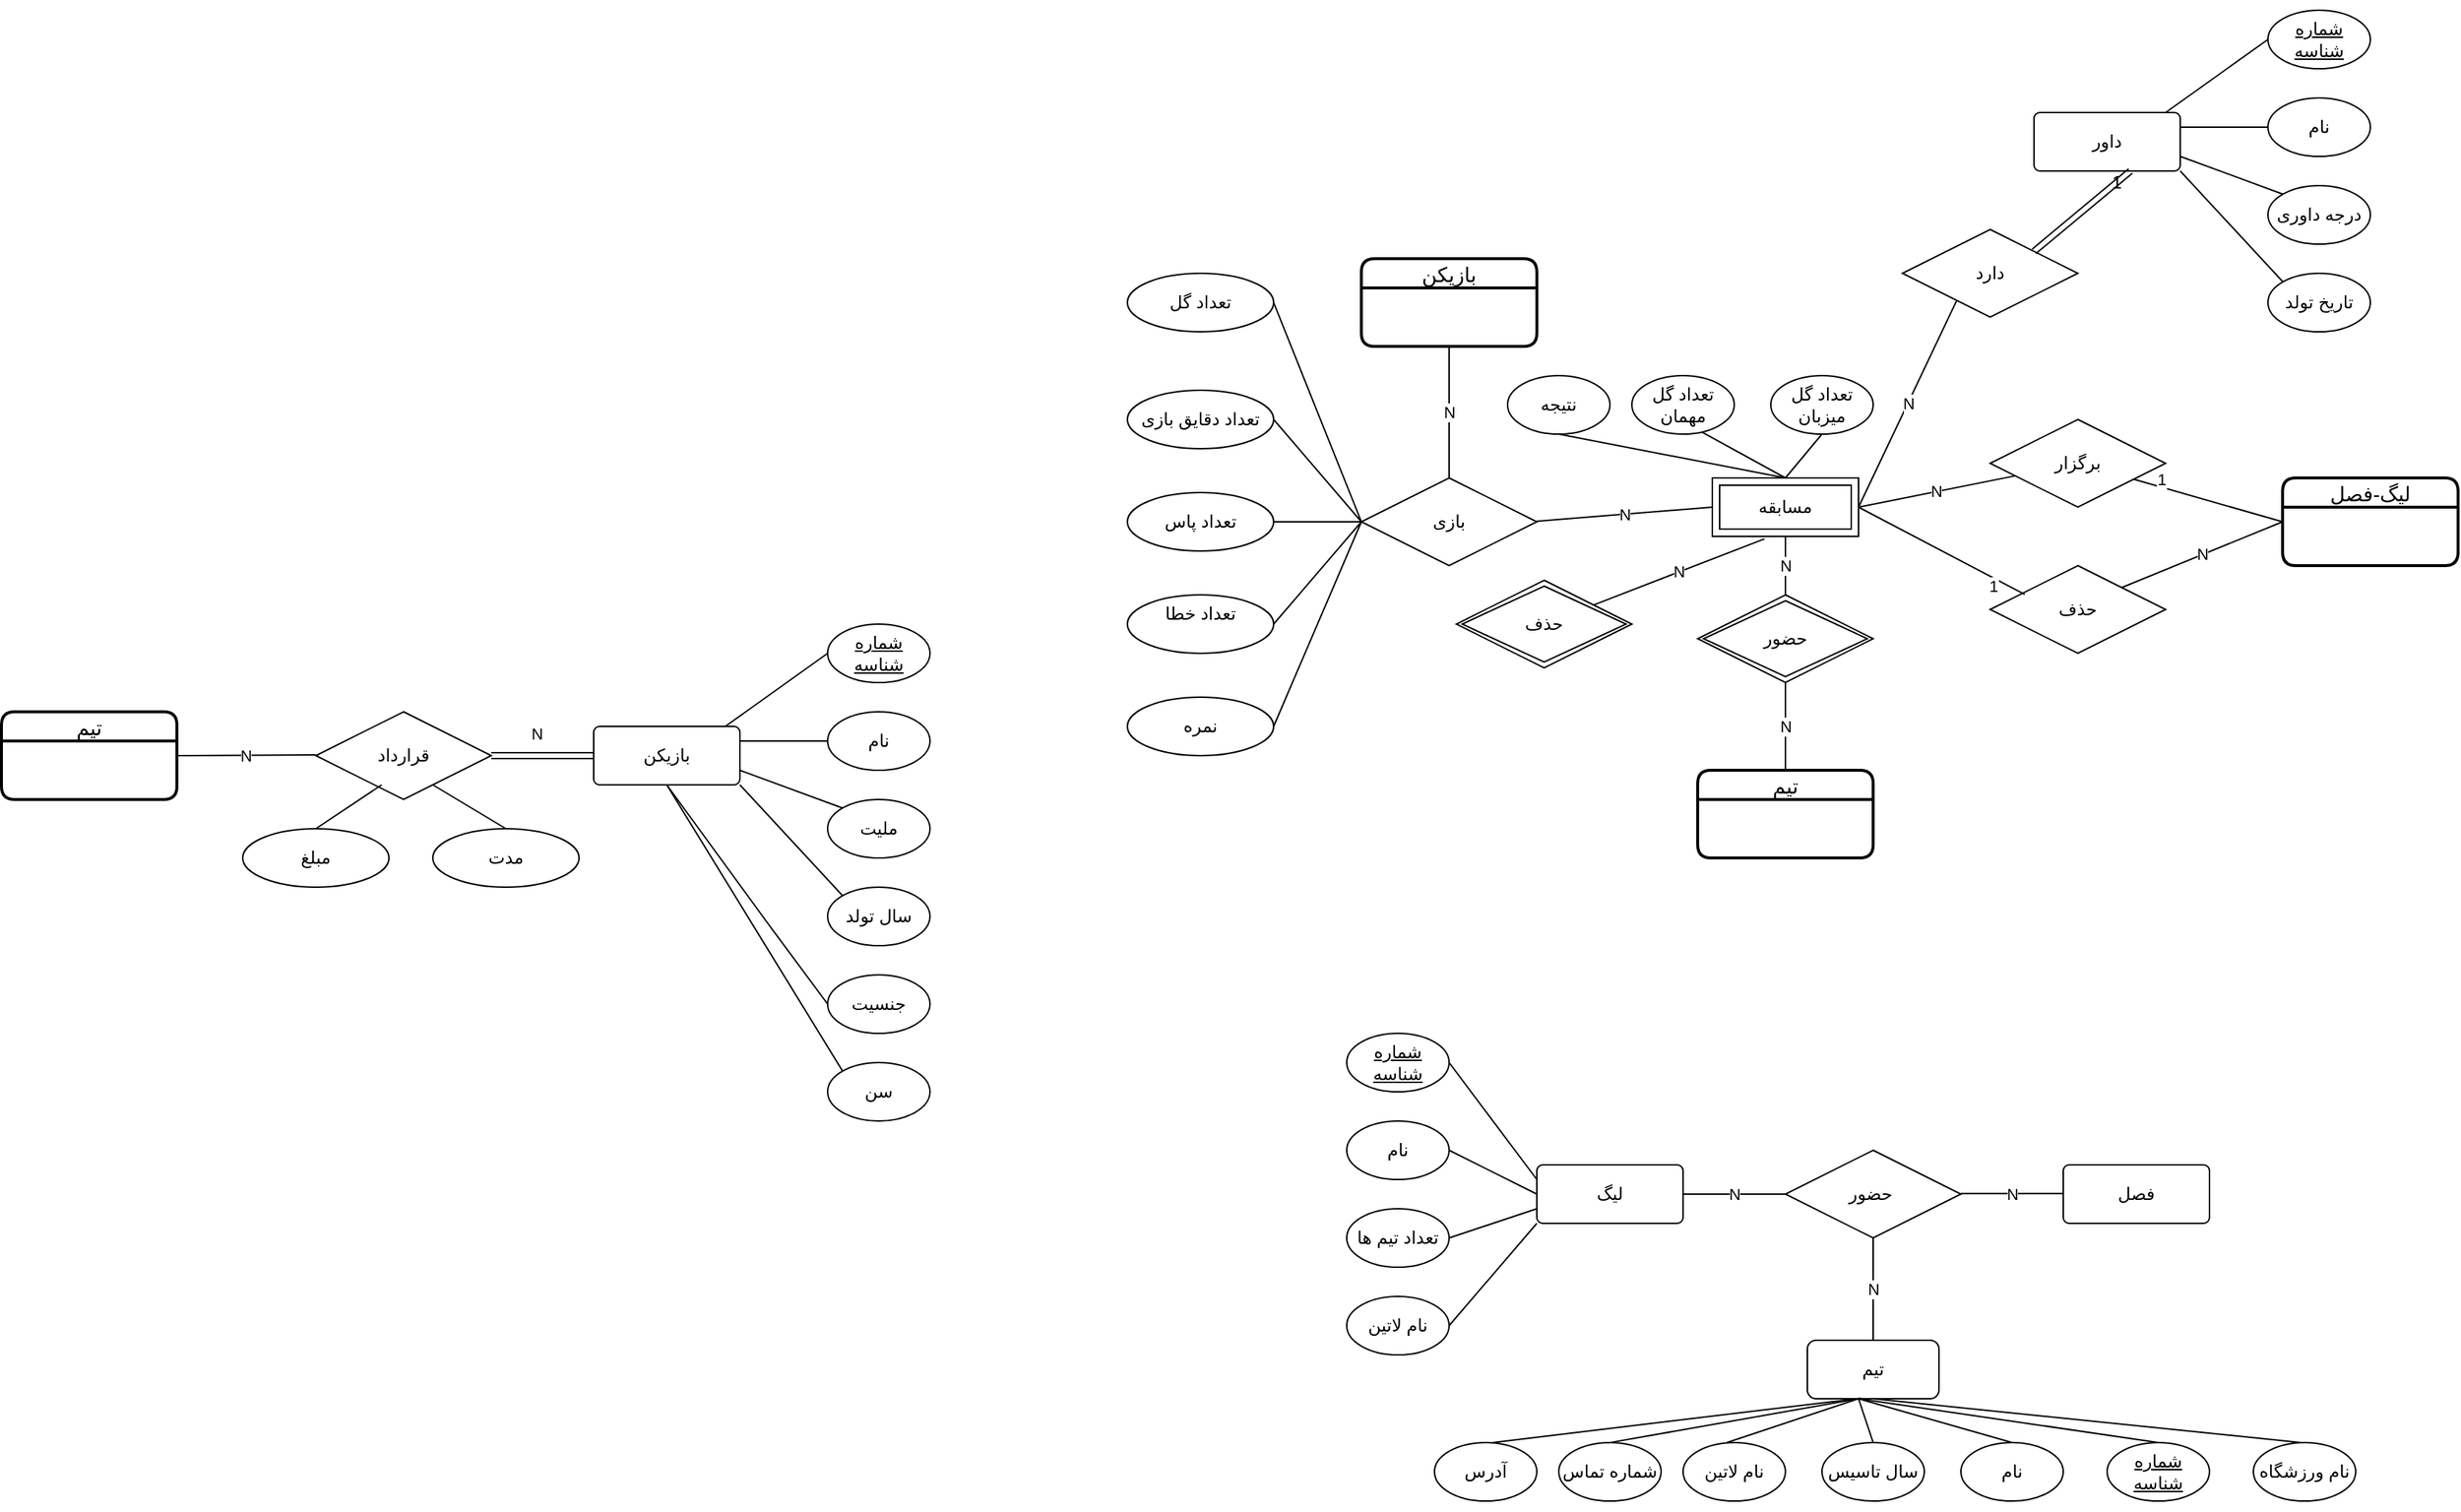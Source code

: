 <mxfile version="15.4.3" type="github">
  <diagram id="RJS55amBO1kow0bqUVGD" name="Page-1">
    <mxGraphModel dx="371" dy="1713" grid="1" gridSize="10" guides="1" tooltips="1" connect="1" arrows="1" fold="1" page="1" pageScale="1" pageWidth="850" pageHeight="1100" background="none" math="0" shadow="0">
      <root>
        <mxCell id="0" />
        <mxCell id="1" parent="0" />
        <mxCell id="0wSK-6_He_x0JgGSnuLb-1" value="&lt;p&gt;تیم&lt;/p&gt;" style="rounded=1;whiteSpace=wrap;html=1;" vertex="1" parent="1">
          <mxGeometry x="2365" y="630" width="90" height="40" as="geometry" />
        </mxCell>
        <mxCell id="0wSK-6_He_x0JgGSnuLb-3" value="&lt;p&gt;نام&lt;/p&gt;" style="ellipse;whiteSpace=wrap;html=1;" vertex="1" parent="1">
          <mxGeometry x="2470" y="700" width="70" height="40" as="geometry" />
        </mxCell>
        <mxCell id="0wSK-6_He_x0JgGSnuLb-4" value="&lt;p&gt;شماره شناسه&lt;/p&gt;" style="ellipse;whiteSpace=wrap;html=1;fontStyle=4" vertex="1" parent="1">
          <mxGeometry x="2570" y="700" width="70" height="40" as="geometry" />
        </mxCell>
        <mxCell id="0wSK-6_He_x0JgGSnuLb-5" value="&lt;p&gt;سال تاسیس&lt;/p&gt;" style="ellipse;whiteSpace=wrap;html=1;" vertex="1" parent="1">
          <mxGeometry x="2375" y="700" width="70" height="40" as="geometry" />
        </mxCell>
        <mxCell id="0wSK-6_He_x0JgGSnuLb-6" value="&lt;p&gt;نام لاتین&lt;/p&gt;" style="ellipse;whiteSpace=wrap;html=1;" vertex="1" parent="1">
          <mxGeometry x="2280" y="700" width="70" height="40" as="geometry" />
        </mxCell>
        <mxCell id="0wSK-6_He_x0JgGSnuLb-7" value="&lt;p&gt;شماره تماس&lt;/p&gt;" style="ellipse;whiteSpace=wrap;html=1;" vertex="1" parent="1">
          <mxGeometry x="2195" y="700" width="70" height="40" as="geometry" />
        </mxCell>
        <mxCell id="0wSK-6_He_x0JgGSnuLb-8" value="&lt;p&gt;آدرس&lt;/p&gt;" style="ellipse;whiteSpace=wrap;html=1;" vertex="1" parent="1">
          <mxGeometry x="2110" y="700" width="70" height="40" as="geometry" />
        </mxCell>
        <mxCell id="0wSK-6_He_x0JgGSnuLb-9" value="&lt;p&gt;نام ورزشگاه&lt;/p&gt;" style="ellipse;whiteSpace=wrap;html=1;" vertex="1" parent="1">
          <mxGeometry x="2670" y="700" width="70" height="40" as="geometry" />
        </mxCell>
        <mxCell id="0wSK-6_He_x0JgGSnuLb-25" value="&lt;p&gt;لیگ&lt;/p&gt;" style="rounded=1;arcSize=10;whiteSpace=wrap;html=1;align=center;labelBackgroundColor=none;" vertex="1" parent="1">
          <mxGeometry x="2180" y="510" width="100" height="40" as="geometry" />
        </mxCell>
        <mxCell id="0wSK-6_He_x0JgGSnuLb-44" value="&lt;p&gt;نام&lt;/p&gt;" style="ellipse;whiteSpace=wrap;html=1;" vertex="1" parent="1">
          <mxGeometry x="2050" y="480" width="70" height="40" as="geometry" />
        </mxCell>
        <mxCell id="0wSK-6_He_x0JgGSnuLb-45" value="&lt;p&gt;شماره شناسه&lt;/p&gt;" style="ellipse;whiteSpace=wrap;html=1;fontStyle=4" vertex="1" parent="1">
          <mxGeometry x="2050" y="420" width="70" height="40" as="geometry" />
        </mxCell>
        <mxCell id="0wSK-6_He_x0JgGSnuLb-47" value="&lt;p&gt;نام لاتین&lt;/p&gt;" style="ellipse;whiteSpace=wrap;html=1;" vertex="1" parent="1">
          <mxGeometry x="2050" y="600" width="70" height="40" as="geometry" />
        </mxCell>
        <mxCell id="0wSK-6_He_x0JgGSnuLb-48" value="&lt;p&gt;تعداد تیم ها&lt;/p&gt;" style="ellipse;whiteSpace=wrap;html=1;" vertex="1" parent="1">
          <mxGeometry x="2050" y="540" width="70" height="40" as="geometry" />
        </mxCell>
        <mxCell id="0wSK-6_He_x0JgGSnuLb-53" value="" style="endArrow=none;html=1;rounded=0;entryX=0;entryY=1;entryDx=0;entryDy=0;labelBackgroundColor=none;" edge="1" parent="1" target="0wSK-6_He_x0JgGSnuLb-25">
          <mxGeometry relative="1" as="geometry">
            <mxPoint x="2120" y="620" as="sourcePoint" />
            <mxPoint x="2170" y="490" as="targetPoint" />
          </mxGeometry>
        </mxCell>
        <mxCell id="0wSK-6_He_x0JgGSnuLb-54" value="" style="endArrow=none;html=1;rounded=0;entryX=0;entryY=0.75;entryDx=0;entryDy=0;labelBackgroundColor=none;" edge="1" parent="1" target="0wSK-6_He_x0JgGSnuLb-25">
          <mxGeometry relative="1" as="geometry">
            <mxPoint x="2120" y="560" as="sourcePoint" />
            <mxPoint x="2205" y="490" as="targetPoint" />
          </mxGeometry>
        </mxCell>
        <mxCell id="0wSK-6_He_x0JgGSnuLb-55" value="" style="endArrow=none;html=1;rounded=0;entryX=0;entryY=0.5;entryDx=0;entryDy=0;labelBackgroundColor=none;" edge="1" parent="1" target="0wSK-6_He_x0JgGSnuLb-25">
          <mxGeometry relative="1" as="geometry">
            <mxPoint x="2120" y="500" as="sourcePoint" />
            <mxPoint x="2180" y="480" as="targetPoint" />
          </mxGeometry>
        </mxCell>
        <mxCell id="0wSK-6_He_x0JgGSnuLb-56" value="" style="endArrow=none;html=1;rounded=0;exitX=1;exitY=0.5;exitDx=0;exitDy=0;entryX=0;entryY=0.25;entryDx=0;entryDy=0;labelBackgroundColor=none;" edge="1" parent="1" source="0wSK-6_He_x0JgGSnuLb-45" target="0wSK-6_He_x0JgGSnuLb-25">
          <mxGeometry relative="1" as="geometry">
            <mxPoint x="2140" y="580" as="sourcePoint" />
            <mxPoint x="2160" y="470" as="targetPoint" />
            <Array as="points" />
          </mxGeometry>
        </mxCell>
        <mxCell id="0wSK-6_He_x0JgGSnuLb-57" value="&lt;p&gt;فصل&lt;/p&gt;" style="rounded=1;arcSize=10;whiteSpace=wrap;html=1;align=center;labelBackgroundColor=none;" vertex="1" parent="1">
          <mxGeometry x="2540" y="510" width="100" height="40" as="geometry" />
        </mxCell>
        <mxCell id="0wSK-6_He_x0JgGSnuLb-87" value="&lt;p&gt;تعداد گل میزبان&lt;/p&gt;" style="ellipse;whiteSpace=wrap;html=1;" vertex="1" parent="1">
          <mxGeometry x="2340" y="-30" width="70" height="40" as="geometry" />
        </mxCell>
        <mxCell id="0wSK-6_He_x0JgGSnuLb-88" value="&lt;p&gt;تعداد گل مهمان&lt;/p&gt;" style="ellipse;whiteSpace=wrap;html=1;" vertex="1" parent="1">
          <mxGeometry x="2245" y="-30" width="70" height="40" as="geometry" />
        </mxCell>
        <mxCell id="0wSK-6_He_x0JgGSnuLb-89" value="&lt;p&gt;نتیجه&lt;/p&gt;" style="ellipse;whiteSpace=wrap;html=1;" vertex="1" parent="1">
          <mxGeometry x="2160" y="-30" width="70" height="40" as="geometry" />
        </mxCell>
        <mxCell id="0wSK-6_He_x0JgGSnuLb-95" value="&lt;p&gt;تعداد خطا&lt;/p&gt;&lt;div&gt;&lt;br&gt;&lt;/div&gt;" style="ellipse;whiteSpace=wrap;html=1;align=center;labelBackgroundColor=none;" vertex="1" parent="1">
          <mxGeometry x="1900" y="120" width="100" height="40" as="geometry" />
        </mxCell>
        <mxCell id="0wSK-6_He_x0JgGSnuLb-96" value="&lt;p&gt;تعداد پاس&lt;/p&gt;" style="ellipse;whiteSpace=wrap;html=1;align=center;labelBackgroundColor=none;" vertex="1" parent="1">
          <mxGeometry x="1900" y="50" width="100" height="40" as="geometry" />
        </mxCell>
        <mxCell id="0wSK-6_He_x0JgGSnuLb-97" value="&lt;p&gt;تعداد دقایق بازی&lt;/p&gt;" style="ellipse;whiteSpace=wrap;html=1;align=center;labelBackgroundColor=none;" vertex="1" parent="1">
          <mxGeometry x="1900" y="-20" width="100" height="40" as="geometry" />
        </mxCell>
        <mxCell id="0wSK-6_He_x0JgGSnuLb-98" value="&lt;p&gt;تعداد گل&lt;/p&gt;" style="ellipse;whiteSpace=wrap;html=1;align=center;labelBackgroundColor=none;" vertex="1" parent="1">
          <mxGeometry x="1900" y="-100" width="100" height="40" as="geometry" />
        </mxCell>
        <mxCell id="0wSK-6_He_x0JgGSnuLb-100" value="&lt;p&gt;نمره&lt;/p&gt;" style="ellipse;whiteSpace=wrap;html=1;align=center;labelBackgroundColor=none;" vertex="1" parent="1">
          <mxGeometry x="1900" y="190" width="100" height="40" as="geometry" />
        </mxCell>
        <mxCell id="0wSK-6_He_x0JgGSnuLb-103" value="&lt;p&gt;داور&lt;/p&gt;" style="rounded=1;arcSize=10;whiteSpace=wrap;html=1;align=center;" vertex="1" parent="1">
          <mxGeometry x="2520" y="-210" width="100" height="40" as="geometry" />
        </mxCell>
        <mxCell id="0wSK-6_He_x0JgGSnuLb-104" value="&lt;p&gt;نام&lt;/p&gt;" style="ellipse;whiteSpace=wrap;html=1;" vertex="1" parent="1">
          <mxGeometry x="2680" y="-220" width="70" height="40" as="geometry" />
        </mxCell>
        <mxCell id="0wSK-6_He_x0JgGSnuLb-105" value="&lt;p&gt;شماره شناسه&lt;/p&gt;" style="ellipse;whiteSpace=wrap;html=1;fontStyle=4" vertex="1" parent="1">
          <mxGeometry x="2680" y="-280" width="70" height="40" as="geometry" />
        </mxCell>
        <mxCell id="0wSK-6_He_x0JgGSnuLb-106" value="&lt;p&gt;تاریخ تولد&lt;/p&gt;" style="ellipse;whiteSpace=wrap;html=1;" vertex="1" parent="1">
          <mxGeometry x="2680" y="-100" width="70" height="40" as="geometry" />
        </mxCell>
        <mxCell id="0wSK-6_He_x0JgGSnuLb-107" value="&lt;p&gt;درجه داوری&lt;/p&gt;" style="ellipse;whiteSpace=wrap;html=1;" vertex="1" parent="1">
          <mxGeometry x="2680" y="-160" width="70" height="40" as="geometry" />
        </mxCell>
        <mxCell id="0wSK-6_He_x0JgGSnuLb-108" value="" style="endArrow=none;html=1;rounded=0;entryX=0;entryY=0.5;entryDx=0;entryDy=0;" edge="1" parent="1" target="0wSK-6_He_x0JgGSnuLb-105">
          <mxGeometry relative="1" as="geometry">
            <mxPoint x="2610" y="-210" as="sourcePoint" />
            <mxPoint x="2670" y="-280" as="targetPoint" />
          </mxGeometry>
        </mxCell>
        <mxCell id="0wSK-6_He_x0JgGSnuLb-109" value="" style="endArrow=none;html=1;rounded=0;entryX=0;entryY=0.5;entryDx=0;entryDy=0;" edge="1" parent="1" target="0wSK-6_He_x0JgGSnuLb-104">
          <mxGeometry relative="1" as="geometry">
            <mxPoint x="2620" y="-200" as="sourcePoint" />
            <mxPoint x="2690" y="-250" as="targetPoint" />
            <Array as="points" />
          </mxGeometry>
        </mxCell>
        <mxCell id="0wSK-6_He_x0JgGSnuLb-110" value="" style="endArrow=none;html=1;rounded=0;entryX=0;entryY=0;entryDx=0;entryDy=0;exitX=1;exitY=0.75;exitDx=0;exitDy=0;" edge="1" parent="1" source="0wSK-6_He_x0JgGSnuLb-103" target="0wSK-6_He_x0JgGSnuLb-107">
          <mxGeometry relative="1" as="geometry">
            <mxPoint x="2630" y="-190" as="sourcePoint" />
            <mxPoint x="2690" y="-190" as="targetPoint" />
            <Array as="points" />
          </mxGeometry>
        </mxCell>
        <mxCell id="0wSK-6_He_x0JgGSnuLb-111" value="" style="endArrow=none;html=1;rounded=0;entryX=0;entryY=0;entryDx=0;entryDy=0;exitX=1;exitY=1;exitDx=0;exitDy=0;" edge="1" parent="1" source="0wSK-6_He_x0JgGSnuLb-103" target="0wSK-6_He_x0JgGSnuLb-106">
          <mxGeometry relative="1" as="geometry">
            <mxPoint x="2630" y="-170" as="sourcePoint" />
            <mxPoint x="2700.508" y="-144.287" as="targetPoint" />
            <Array as="points" />
          </mxGeometry>
        </mxCell>
        <mxCell id="0wSK-6_He_x0JgGSnuLb-177" value="N" style="edgeStyle=none;orthogonalLoop=1;jettySize=auto;html=1;endArrow=none;endFill=0;entryX=0;entryY=0.5;entryDx=0;entryDy=0;exitX=1;exitY=0.5;exitDx=0;exitDy=0;" edge="1" parent="1" source="0wSK-6_He_x0JgGSnuLb-25" target="0wSK-6_He_x0JgGSnuLb-178">
          <mxGeometry relative="1" as="geometry">
            <mxPoint x="2290" y="530" as="sourcePoint" />
            <mxPoint x="2380" y="529.58" as="targetPoint" />
          </mxGeometry>
        </mxCell>
        <mxCell id="0wSK-6_He_x0JgGSnuLb-178" value="حضور&amp;nbsp;" style="shape=rhombus;perimeter=rhombusPerimeter;whiteSpace=wrap;html=1;align=center;labelBackgroundColor=none;" vertex="1" parent="1">
          <mxGeometry x="2350" y="500" width="120" height="60" as="geometry" />
        </mxCell>
        <mxCell id="0wSK-6_He_x0JgGSnuLb-179" value="N" style="edgeStyle=none;orthogonalLoop=1;jettySize=auto;html=1;endArrow=none;endFill=0;entryX=0;entryY=0.5;entryDx=0;entryDy=0;exitX=1;exitY=0.5;exitDx=0;exitDy=0;" edge="1" parent="1">
          <mxGeometry relative="1" as="geometry">
            <mxPoint x="2470" y="529.58" as="sourcePoint" />
            <mxPoint x="2540" y="529.58" as="targetPoint" />
          </mxGeometry>
        </mxCell>
        <mxCell id="0wSK-6_He_x0JgGSnuLb-181" value="N" style="edgeStyle=none;orthogonalLoop=1;jettySize=auto;html=1;endArrow=none;endFill=0;entryX=0.5;entryY=1;entryDx=0;entryDy=0;exitX=0.5;exitY=0;exitDx=0;exitDy=0;" edge="1" parent="1" source="0wSK-6_He_x0JgGSnuLb-1" target="0wSK-6_He_x0JgGSnuLb-178">
          <mxGeometry relative="1" as="geometry">
            <mxPoint x="2375" y="599.17" as="sourcePoint" />
            <mxPoint x="2445" y="599.17" as="targetPoint" />
          </mxGeometry>
        </mxCell>
        <mxCell id="0wSK-6_He_x0JgGSnuLb-183" value="&lt;p&gt;بازیکن&lt;/p&gt;" style="rounded=1;arcSize=10;whiteSpace=wrap;html=1;align=center;" vertex="1" parent="1">
          <mxGeometry x="1535" y="210" width="100" height="40" as="geometry" />
        </mxCell>
        <mxCell id="0wSK-6_He_x0JgGSnuLb-184" value="&lt;p&gt;نام&lt;/p&gt;" style="ellipse;whiteSpace=wrap;html=1;" vertex="1" parent="1">
          <mxGeometry x="1695" y="200" width="70" height="40" as="geometry" />
        </mxCell>
        <mxCell id="0wSK-6_He_x0JgGSnuLb-185" value="&lt;p&gt;شماره شناسه&lt;/p&gt;" style="ellipse;whiteSpace=wrap;html=1;fontStyle=4" vertex="1" parent="1">
          <mxGeometry x="1695" y="140" width="70" height="40" as="geometry" />
        </mxCell>
        <mxCell id="0wSK-6_He_x0JgGSnuLb-186" value="&lt;p&gt;سال تولد&lt;/p&gt;" style="ellipse;whiteSpace=wrap;html=1;" vertex="1" parent="1">
          <mxGeometry x="1695" y="320" width="70" height="40" as="geometry" />
        </mxCell>
        <mxCell id="0wSK-6_He_x0JgGSnuLb-187" value="&lt;p&gt;ملیت&lt;/p&gt;" style="ellipse;whiteSpace=wrap;html=1;" vertex="1" parent="1">
          <mxGeometry x="1695" y="260" width="70" height="40" as="geometry" />
        </mxCell>
        <mxCell id="0wSK-6_He_x0JgGSnuLb-188" value="" style="endArrow=none;html=1;rounded=0;entryX=0;entryY=0.5;entryDx=0;entryDy=0;" edge="1" parent="1" target="0wSK-6_He_x0JgGSnuLb-185">
          <mxGeometry relative="1" as="geometry">
            <mxPoint x="1625" y="210" as="sourcePoint" />
            <mxPoint x="1685" y="140" as="targetPoint" />
          </mxGeometry>
        </mxCell>
        <mxCell id="0wSK-6_He_x0JgGSnuLb-189" value="" style="endArrow=none;html=1;rounded=0;entryX=0;entryY=0.5;entryDx=0;entryDy=0;" edge="1" parent="1" target="0wSK-6_He_x0JgGSnuLb-184">
          <mxGeometry relative="1" as="geometry">
            <mxPoint x="1635" y="220" as="sourcePoint" />
            <mxPoint x="1705" y="170" as="targetPoint" />
            <Array as="points" />
          </mxGeometry>
        </mxCell>
        <mxCell id="0wSK-6_He_x0JgGSnuLb-190" value="" style="endArrow=none;html=1;rounded=0;entryX=0;entryY=0;entryDx=0;entryDy=0;exitX=1;exitY=0.75;exitDx=0;exitDy=0;" edge="1" parent="1" source="0wSK-6_He_x0JgGSnuLb-183" target="0wSK-6_He_x0JgGSnuLb-187">
          <mxGeometry relative="1" as="geometry">
            <mxPoint x="1645" y="230" as="sourcePoint" />
            <mxPoint x="1705" y="230" as="targetPoint" />
            <Array as="points" />
          </mxGeometry>
        </mxCell>
        <mxCell id="0wSK-6_He_x0JgGSnuLb-191" value="" style="endArrow=none;html=1;rounded=0;entryX=0;entryY=0;entryDx=0;entryDy=0;exitX=1;exitY=1;exitDx=0;exitDy=0;" edge="1" parent="1" source="0wSK-6_He_x0JgGSnuLb-183" target="0wSK-6_He_x0JgGSnuLb-186">
          <mxGeometry relative="1" as="geometry">
            <mxPoint x="1645" y="250" as="sourcePoint" />
            <mxPoint x="1715.508" y="275.713" as="targetPoint" />
            <Array as="points" />
          </mxGeometry>
        </mxCell>
        <mxCell id="0wSK-6_He_x0JgGSnuLb-192" value="&lt;p&gt;سن&lt;/p&gt;" style="ellipse;whiteSpace=wrap;html=1;" vertex="1" parent="1">
          <mxGeometry x="1695" y="440" width="70" height="40" as="geometry" />
        </mxCell>
        <mxCell id="0wSK-6_He_x0JgGSnuLb-193" value="&lt;p&gt;جنسیت&lt;/p&gt;" style="ellipse;whiteSpace=wrap;html=1;" vertex="1" parent="1">
          <mxGeometry x="1695" y="380" width="70" height="40" as="geometry" />
        </mxCell>
        <mxCell id="0wSK-6_He_x0JgGSnuLb-194" value="" style="endArrow=none;html=1;rounded=0;entryX=0;entryY=0;entryDx=0;entryDy=0;exitX=0.5;exitY=1;exitDx=0;exitDy=0;" edge="1" parent="1" source="0wSK-6_He_x0JgGSnuLb-183" target="0wSK-6_He_x0JgGSnuLb-192">
          <mxGeometry relative="1" as="geometry">
            <mxPoint x="1635" y="380" as="sourcePoint" />
            <mxPoint x="1705.508" y="455.713" as="targetPoint" />
            <Array as="points" />
          </mxGeometry>
        </mxCell>
        <mxCell id="0wSK-6_He_x0JgGSnuLb-195" value="" style="endArrow=none;html=1;rounded=0;entryX=0;entryY=0.5;entryDx=0;entryDy=0;exitX=0.5;exitY=1;exitDx=0;exitDy=0;" edge="1" parent="1" source="0wSK-6_He_x0JgGSnuLb-183" target="0wSK-6_He_x0JgGSnuLb-193">
          <mxGeometry relative="1" as="geometry">
            <mxPoint x="1655" y="270" as="sourcePoint" />
            <mxPoint x="1725.508" y="345.713" as="targetPoint" />
            <Array as="points">
              <mxPoint x="1655" y="346" />
            </Array>
          </mxGeometry>
        </mxCell>
        <mxCell id="0wSK-6_He_x0JgGSnuLb-196" value="قرارداد" style="shape=rhombus;perimeter=rhombusPerimeter;whiteSpace=wrap;html=1;align=center;labelBackgroundColor=none;" vertex="1" parent="1">
          <mxGeometry x="1345" y="200" width="120" height="60" as="geometry" />
        </mxCell>
        <mxCell id="0wSK-6_He_x0JgGSnuLb-198" value="مدت" style="ellipse;whiteSpace=wrap;html=1;align=center;labelBackgroundColor=none;" vertex="1" parent="1">
          <mxGeometry x="1425" y="280" width="100" height="40" as="geometry" />
        </mxCell>
        <mxCell id="0wSK-6_He_x0JgGSnuLb-199" value="مبلغ" style="ellipse;whiteSpace=wrap;html=1;align=center;labelBackgroundColor=none;" vertex="1" parent="1">
          <mxGeometry x="1295" y="280" width="100" height="40" as="geometry" />
        </mxCell>
        <mxCell id="0wSK-6_He_x0JgGSnuLb-200" value="تیم" style="swimlane;childLayout=stackLayout;horizontal=1;startSize=20;horizontalStack=0;rounded=1;fontSize=14;fontStyle=0;strokeWidth=2;resizeParent=0;resizeLast=1;shadow=0;dashed=0;align=center;labelBackgroundColor=none;" vertex="1" parent="1">
          <mxGeometry x="1130" y="200" width="120" height="60" as="geometry" />
        </mxCell>
        <mxCell id="0wSK-6_He_x0JgGSnuLb-203" value="N" style="edgeStyle=none;orthogonalLoop=1;jettySize=auto;html=1;endArrow=none;endFill=0;entryX=0;entryY=0.5;entryDx=0;entryDy=0;exitX=1;exitY=0.5;exitDx=0;exitDy=0;" edge="1" parent="1" source="0wSK-6_He_x0JgGSnuLb-200">
          <mxGeometry relative="1" as="geometry">
            <mxPoint x="1275" y="229.5" as="sourcePoint" />
            <mxPoint x="1345" y="229.5" as="targetPoint" />
            <Array as="points" />
          </mxGeometry>
        </mxCell>
        <mxCell id="0wSK-6_He_x0JgGSnuLb-205" value="N" style="shape=link;html=1;rounded=0;endArrow=none;endFill=0;entryX=1;entryY=0.5;entryDx=0;entryDy=0;exitX=0;exitY=0.5;exitDx=0;exitDy=0;" edge="1" parent="1" source="0wSK-6_He_x0JgGSnuLb-183" target="0wSK-6_He_x0JgGSnuLb-196">
          <mxGeometry x="0.132" y="-15" relative="1" as="geometry">
            <mxPoint x="1505" y="250" as="sourcePoint" />
            <mxPoint x="1505" y="197" as="targetPoint" />
            <mxPoint as="offset" />
          </mxGeometry>
        </mxCell>
        <mxCell id="0wSK-6_He_x0JgGSnuLb-206" value="مسابقه" style="shape=ext;margin=3;double=1;whiteSpace=wrap;html=1;align=center;labelBackgroundColor=none;" vertex="1" parent="1">
          <mxGeometry x="2300" y="40" width="100" height="40" as="geometry" />
        </mxCell>
        <mxCell id="0wSK-6_He_x0JgGSnuLb-207" value="حضور" style="shape=rhombus;double=1;perimeter=rhombusPerimeter;whiteSpace=wrap;html=1;align=center;labelBackgroundColor=none;" vertex="1" parent="1">
          <mxGeometry x="2290" y="120" width="120" height="60" as="geometry" />
        </mxCell>
        <mxCell id="0wSK-6_He_x0JgGSnuLb-208" value="تیم" style="swimlane;childLayout=stackLayout;horizontal=1;startSize=20;horizontalStack=0;rounded=1;fontSize=14;fontStyle=0;strokeWidth=2;resizeParent=0;resizeLast=1;shadow=0;dashed=0;align=center;labelBackgroundColor=none;" vertex="1" parent="1">
          <mxGeometry x="2290" y="240" width="120" height="60" as="geometry" />
        </mxCell>
        <mxCell id="0wSK-6_He_x0JgGSnuLb-209" value="حذف" style="shape=rhombus;double=1;perimeter=rhombusPerimeter;whiteSpace=wrap;html=1;align=center;labelBackgroundColor=none;" vertex="1" parent="1">
          <mxGeometry x="2125" y="110" width="120" height="60" as="geometry" />
        </mxCell>
        <mxCell id="0wSK-6_He_x0JgGSnuLb-210" value="برگزار" style="shape=rhombus;perimeter=rhombusPerimeter;whiteSpace=wrap;html=1;align=center;labelBackgroundColor=none;" vertex="1" parent="1">
          <mxGeometry x="2490" width="120" height="60" as="geometry" />
        </mxCell>
        <mxCell id="0wSK-6_He_x0JgGSnuLb-212" value="لیگ-فصل" style="swimlane;childLayout=stackLayout;horizontal=1;startSize=20;horizontalStack=0;rounded=1;fontSize=14;fontStyle=0;strokeWidth=2;resizeParent=0;resizeLast=1;shadow=0;dashed=0;align=center;labelBackgroundColor=none;" vertex="1" parent="1">
          <mxGeometry x="2690" y="40" width="120" height="60" as="geometry" />
        </mxCell>
        <mxCell id="0wSK-6_He_x0JgGSnuLb-214" value="بازی" style="shape=rhombus;perimeter=rhombusPerimeter;whiteSpace=wrap;html=1;align=center;labelBackgroundColor=none;" vertex="1" parent="1">
          <mxGeometry x="2060" y="40" width="120" height="60" as="geometry" />
        </mxCell>
        <mxCell id="0wSK-6_He_x0JgGSnuLb-215" value="بازیکن" style="swimlane;childLayout=stackLayout;horizontal=1;startSize=20;horizontalStack=0;rounded=1;fontSize=14;fontStyle=0;strokeWidth=2;resizeParent=0;resizeLast=1;shadow=0;dashed=0;align=center;labelBackgroundColor=none;" vertex="1" parent="1">
          <mxGeometry x="2060" y="-110" width="120" height="60" as="geometry" />
        </mxCell>
        <mxCell id="0wSK-6_He_x0JgGSnuLb-217" value="N" style="edgeStyle=none;orthogonalLoop=1;jettySize=auto;html=1;endArrow=none;endFill=0;exitX=0.5;exitY=1;exitDx=0;exitDy=0;" edge="1" parent="1" source="0wSK-6_He_x0JgGSnuLb-206" target="0wSK-6_He_x0JgGSnuLb-207">
          <mxGeometry relative="1" as="geometry">
            <mxPoint x="2370" y="100.0" as="sourcePoint" />
            <mxPoint x="2440" y="100.0" as="targetPoint" />
          </mxGeometry>
        </mxCell>
        <mxCell id="0wSK-6_He_x0JgGSnuLb-218" value="N" style="edgeStyle=none;orthogonalLoop=1;jettySize=auto;html=1;endArrow=none;endFill=0;" edge="1" parent="1" source="0wSK-6_He_x0JgGSnuLb-207" target="0wSK-6_He_x0JgGSnuLb-208">
          <mxGeometry relative="1" as="geometry">
            <mxPoint x="2365.0" y="170.0" as="sourcePoint" />
            <mxPoint x="2431.445" y="217.957" as="targetPoint" />
          </mxGeometry>
        </mxCell>
        <mxCell id="0wSK-6_He_x0JgGSnuLb-220" value="N" style="edgeStyle=none;orthogonalLoop=1;jettySize=auto;html=1;endArrow=none;endFill=0;entryX=0.357;entryY=1.042;entryDx=0;entryDy=0;entryPerimeter=0;" edge="1" parent="1" source="0wSK-6_He_x0JgGSnuLb-209" target="0wSK-6_He_x0JgGSnuLb-206">
          <mxGeometry relative="1" as="geometry">
            <mxPoint x="2253.55" y="100.0" as="sourcePoint" />
            <mxPoint x="2319.995" y="147.957" as="targetPoint" />
          </mxGeometry>
        </mxCell>
        <mxCell id="0wSK-6_He_x0JgGSnuLb-222" style="edgeStyle=none;orthogonalLoop=1;jettySize=auto;html=1;exitX=0;exitY=0.5;exitDx=0;exitDy=0;endArrow=none;endFill=0;" edge="1" parent="1" source="0wSK-6_He_x0JgGSnuLb-212" target="0wSK-6_He_x0JgGSnuLb-210">
          <mxGeometry relative="1" as="geometry">
            <mxPoint x="2620" y="-10" as="sourcePoint" />
            <mxPoint x="2620" y="89" as="targetPoint" />
          </mxGeometry>
        </mxCell>
        <mxCell id="0wSK-6_He_x0JgGSnuLb-223" value="1" style="edgeLabel;html=1;align=center;verticalAlign=middle;resizable=0;points=[];" vertex="1" connectable="0" parent="0wSK-6_He_x0JgGSnuLb-222">
          <mxGeometry x="0.652" y="-5" relative="1" as="geometry">
            <mxPoint as="offset" />
          </mxGeometry>
        </mxCell>
        <mxCell id="0wSK-6_He_x0JgGSnuLb-226" value="N" style="edgeStyle=none;orthogonalLoop=1;jettySize=auto;html=1;endArrow=none;endFill=0;exitX=1;exitY=0.5;exitDx=0;exitDy=0;" edge="1" parent="1" source="0wSK-6_He_x0JgGSnuLb-206" target="0wSK-6_He_x0JgGSnuLb-210">
          <mxGeometry relative="1" as="geometry">
            <mxPoint x="2400" y="52.04" as="sourcePoint" />
            <mxPoint x="2466" y="60" as="targetPoint" />
          </mxGeometry>
        </mxCell>
        <mxCell id="0wSK-6_He_x0JgGSnuLb-227" value="N" style="edgeStyle=none;orthogonalLoop=1;jettySize=auto;html=1;endArrow=none;endFill=0;exitX=0.5;exitY=1;exitDx=0;exitDy=0;entryX=0.5;entryY=0;entryDx=0;entryDy=0;" edge="1" parent="1" source="0wSK-6_He_x0JgGSnuLb-215" target="0wSK-6_He_x0JgGSnuLb-214">
          <mxGeometry relative="1" as="geometry">
            <mxPoint x="2070" y="20.0" as="sourcePoint" />
            <mxPoint x="2136" y="20.0" as="targetPoint" />
          </mxGeometry>
        </mxCell>
        <mxCell id="0wSK-6_He_x0JgGSnuLb-228" value="N" style="edgeStyle=none;orthogonalLoop=1;jettySize=auto;html=1;endArrow=none;endFill=0;exitX=1;exitY=0.5;exitDx=0;exitDy=0;entryX=0;entryY=0.5;entryDx=0;entryDy=0;" edge="1" parent="1" target="0wSK-6_He_x0JgGSnuLb-206">
          <mxGeometry relative="1" as="geometry">
            <mxPoint x="2180" y="69.66" as="sourcePoint" />
            <mxPoint x="2290" y="60" as="targetPoint" />
          </mxGeometry>
        </mxCell>
        <mxCell id="0wSK-6_He_x0JgGSnuLb-230" value="حذف" style="shape=rhombus;perimeter=rhombusPerimeter;whiteSpace=wrap;html=1;align=center;labelBackgroundColor=none;" vertex="1" parent="1">
          <mxGeometry x="2490" y="100" width="120" height="60" as="geometry" />
        </mxCell>
        <mxCell id="0wSK-6_He_x0JgGSnuLb-233" style="edgeStyle=none;orthogonalLoop=1;jettySize=auto;html=1;exitX=0;exitY=0.75;exitDx=0;exitDy=0;endArrow=none;endFill=0;entryX=0.197;entryY=0.328;entryDx=0;entryDy=0;entryPerimeter=0;" edge="1" parent="1" target="0wSK-6_He_x0JgGSnuLb-230">
          <mxGeometry relative="1" as="geometry">
            <mxPoint x="2400" y="60" as="sourcePoint" />
            <mxPoint x="2322.222" y="126.111" as="targetPoint" />
            <Array as="points" />
          </mxGeometry>
        </mxCell>
        <mxCell id="0wSK-6_He_x0JgGSnuLb-234" value="1" style="edgeLabel;html=1;align=center;verticalAlign=middle;resizable=0;points=[];" vertex="1" connectable="0" parent="0wSK-6_He_x0JgGSnuLb-233">
          <mxGeometry x="0.652" y="-5" relative="1" as="geometry">
            <mxPoint as="offset" />
          </mxGeometry>
        </mxCell>
        <mxCell id="0wSK-6_He_x0JgGSnuLb-235" value="N" style="edgeStyle=none;orthogonalLoop=1;jettySize=auto;html=1;endArrow=none;endFill=0;exitX=1;exitY=0;exitDx=0;exitDy=0;entryX=0;entryY=0.5;entryDx=0;entryDy=0;" edge="1" parent="1" source="0wSK-6_He_x0JgGSnuLb-230" target="0wSK-6_He_x0JgGSnuLb-212">
          <mxGeometry relative="1" as="geometry">
            <mxPoint x="2560" y="137.14" as="sourcePoint" />
            <mxPoint x="2685.714" y="89.997" as="targetPoint" />
          </mxGeometry>
        </mxCell>
        <mxCell id="0wSK-6_He_x0JgGSnuLb-236" style="edgeStyle=none;orthogonalLoop=1;jettySize=auto;html=1;exitX=1;exitY=0.5;exitDx=0;exitDy=0;entryX=0.407;entryY=0.992;entryDx=0;entryDy=0;endArrow=none;endFill=0;rounded=0;entryPerimeter=0;" edge="1" parent="1" target="0wSK-6_He_x0JgGSnuLb-1">
          <mxGeometry relative="1" as="geometry">
            <mxPoint x="2150" y="700" as="sourcePoint" />
            <mxPoint x="2286" y="734" as="targetPoint" />
          </mxGeometry>
        </mxCell>
        <mxCell id="0wSK-6_He_x0JgGSnuLb-237" style="edgeStyle=none;orthogonalLoop=1;jettySize=auto;html=1;exitX=1;exitY=0.5;exitDx=0;exitDy=0;endArrow=none;endFill=0;rounded=0;" edge="1" parent="1">
          <mxGeometry relative="1" as="geometry">
            <mxPoint x="2228.37" y="700.32" as="sourcePoint" />
            <mxPoint x="2400" y="670" as="targetPoint" />
          </mxGeometry>
        </mxCell>
        <mxCell id="0wSK-6_He_x0JgGSnuLb-238" style="edgeStyle=none;orthogonalLoop=1;jettySize=auto;html=1;exitX=1;exitY=0.5;exitDx=0;exitDy=0;endArrow=none;endFill=0;rounded=0;" edge="1" parent="1">
          <mxGeometry relative="1" as="geometry">
            <mxPoint x="2410" y="700" as="sourcePoint" />
            <mxPoint x="2400" y="670" as="targetPoint" />
          </mxGeometry>
        </mxCell>
        <mxCell id="0wSK-6_He_x0JgGSnuLb-239" style="edgeStyle=none;orthogonalLoop=1;jettySize=auto;html=1;exitX=0.5;exitY=0;exitDx=0;exitDy=0;endArrow=none;endFill=0;rounded=0;" edge="1" parent="1" source="0wSK-6_He_x0JgGSnuLb-3">
          <mxGeometry relative="1" as="geometry">
            <mxPoint x="2420" y="710" as="sourcePoint" />
            <mxPoint x="2400" y="670" as="targetPoint" />
          </mxGeometry>
        </mxCell>
        <mxCell id="0wSK-6_He_x0JgGSnuLb-241" style="edgeStyle=none;orthogonalLoop=1;jettySize=auto;html=1;exitX=0.5;exitY=0;exitDx=0;exitDy=0;endArrow=none;endFill=0;rounded=0;" edge="1" parent="1" source="0wSK-6_He_x0JgGSnuLb-4">
          <mxGeometry relative="1" as="geometry">
            <mxPoint x="2515" y="710" as="sourcePoint" />
            <mxPoint x="2400" y="670" as="targetPoint" />
          </mxGeometry>
        </mxCell>
        <mxCell id="0wSK-6_He_x0JgGSnuLb-242" style="edgeStyle=none;orthogonalLoop=1;jettySize=auto;html=1;exitX=0.5;exitY=0;exitDx=0;exitDy=0;endArrow=none;endFill=0;rounded=0;entryX=0.5;entryY=1;entryDx=0;entryDy=0;" edge="1" parent="1" target="0wSK-6_He_x0JgGSnuLb-1">
          <mxGeometry relative="1" as="geometry">
            <mxPoint x="2702.5" y="700" as="sourcePoint" />
            <mxPoint x="2497.5" y="670" as="targetPoint" />
          </mxGeometry>
        </mxCell>
        <mxCell id="0wSK-6_He_x0JgGSnuLb-243" style="edgeStyle=none;orthogonalLoop=1;jettySize=auto;html=1;exitX=1;exitY=0.5;exitDx=0;exitDy=0;endArrow=none;endFill=0;rounded=0;" edge="1" parent="1">
          <mxGeometry relative="1" as="geometry">
            <mxPoint x="2310" y="700" as="sourcePoint" />
            <mxPoint x="2400" y="670" as="targetPoint" />
          </mxGeometry>
        </mxCell>
        <mxCell id="0wSK-6_He_x0JgGSnuLb-244" style="edgeStyle=none;orthogonalLoop=1;jettySize=auto;html=1;exitX=1;exitY=0.5;exitDx=0;exitDy=0;endArrow=none;endFill=0;rounded=0;entryX=0;entryY=0.5;entryDx=0;entryDy=0;" edge="1" parent="1" target="0wSK-6_He_x0JgGSnuLb-214">
          <mxGeometry relative="1" as="geometry">
            <mxPoint x="2000" y="210" as="sourcePoint" />
            <mxPoint x="2090" y="180" as="targetPoint" />
          </mxGeometry>
        </mxCell>
        <mxCell id="0wSK-6_He_x0JgGSnuLb-245" style="edgeStyle=none;orthogonalLoop=1;jettySize=auto;html=1;exitX=1;exitY=0.5;exitDx=0;exitDy=0;endArrow=none;endFill=0;rounded=0;" edge="1" parent="1">
          <mxGeometry relative="1" as="geometry">
            <mxPoint x="2000" y="140.0" as="sourcePoint" />
            <mxPoint x="2060" y="70" as="targetPoint" />
          </mxGeometry>
        </mxCell>
        <mxCell id="0wSK-6_He_x0JgGSnuLb-246" style="edgeStyle=none;orthogonalLoop=1;jettySize=auto;html=1;exitX=1;exitY=0.5;exitDx=0;exitDy=0;endArrow=none;endFill=0;rounded=0;" edge="1" parent="1">
          <mxGeometry relative="1" as="geometry">
            <mxPoint x="2000" y="70.0" as="sourcePoint" />
            <mxPoint x="2060" y="70" as="targetPoint" />
          </mxGeometry>
        </mxCell>
        <mxCell id="0wSK-6_He_x0JgGSnuLb-247" style="edgeStyle=none;orthogonalLoop=1;jettySize=auto;html=1;exitX=1;exitY=0.5;exitDx=0;exitDy=0;endArrow=none;endFill=0;rounded=0;" edge="1" parent="1" source="0wSK-6_He_x0JgGSnuLb-97">
          <mxGeometry relative="1" as="geometry">
            <mxPoint x="2010" y="80.0" as="sourcePoint" />
            <mxPoint x="2060" y="70" as="targetPoint" />
          </mxGeometry>
        </mxCell>
        <mxCell id="0wSK-6_He_x0JgGSnuLb-248" style="edgeStyle=none;orthogonalLoop=1;jettySize=auto;html=1;exitX=1;exitY=0.5;exitDx=0;exitDy=0;endArrow=none;endFill=0;rounded=0;" edge="1" parent="1">
          <mxGeometry relative="1" as="geometry">
            <mxPoint x="2000" y="-80" as="sourcePoint" />
            <mxPoint x="2060" y="70" as="targetPoint" />
          </mxGeometry>
        </mxCell>
        <mxCell id="0wSK-6_He_x0JgGSnuLb-249" style="edgeStyle=none;orthogonalLoop=1;jettySize=auto;html=1;exitX=0.5;exitY=1;exitDx=0;exitDy=0;endArrow=none;endFill=0;rounded=0;entryX=0.5;entryY=0;entryDx=0;entryDy=0;" edge="1" parent="1" source="0wSK-6_He_x0JgGSnuLb-89" target="0wSK-6_He_x0JgGSnuLb-206">
          <mxGeometry relative="1" as="geometry">
            <mxPoint x="2270" y="20" as="sourcePoint" />
            <mxPoint x="2330" y="170" as="targetPoint" />
          </mxGeometry>
        </mxCell>
        <mxCell id="0wSK-6_He_x0JgGSnuLb-250" style="edgeStyle=none;orthogonalLoop=1;jettySize=auto;html=1;exitX=0.692;exitY=0.972;exitDx=0;exitDy=0;endArrow=none;endFill=0;rounded=0;exitPerimeter=0;" edge="1" parent="1" source="0wSK-6_He_x0JgGSnuLb-88">
          <mxGeometry relative="1" as="geometry">
            <mxPoint x="2340" y="20" as="sourcePoint" />
            <mxPoint x="2350" y="40" as="targetPoint" />
          </mxGeometry>
        </mxCell>
        <mxCell id="0wSK-6_He_x0JgGSnuLb-251" style="edgeStyle=none;orthogonalLoop=1;jettySize=auto;html=1;exitX=0.5;exitY=1;exitDx=0;exitDy=0;endArrow=none;endFill=0;rounded=0;entryX=0.5;entryY=0;entryDx=0;entryDy=0;" edge="1" parent="1" source="0wSK-6_He_x0JgGSnuLb-87" target="0wSK-6_He_x0JgGSnuLb-206">
          <mxGeometry relative="1" as="geometry">
            <mxPoint x="2350" y="30" as="sourcePoint" />
            <mxPoint x="2360" y="50" as="targetPoint" />
          </mxGeometry>
        </mxCell>
        <mxCell id="0wSK-6_He_x0JgGSnuLb-252" value="دارد" style="shape=rhombus;perimeter=rhombusPerimeter;whiteSpace=wrap;html=1;align=center;labelBackgroundColor=none;" vertex="1" parent="1">
          <mxGeometry x="2430" y="-130" width="120" height="60" as="geometry" />
        </mxCell>
        <mxCell id="0wSK-6_He_x0JgGSnuLb-255" value="" style="shape=link;html=1;rounded=0;endArrow=none;endFill=0;exitX=1;exitY=0;exitDx=0;exitDy=0;" edge="1" parent="1" source="0wSK-6_He_x0JgGSnuLb-252">
          <mxGeometry relative="1" as="geometry">
            <mxPoint x="2586" y="-30" as="sourcePoint" />
            <mxPoint x="2586" y="-170" as="targetPoint" />
          </mxGeometry>
        </mxCell>
        <mxCell id="0wSK-6_He_x0JgGSnuLb-256" value="1" style="resizable=0;html=1;align=right;verticalAlign=bottom;gradientColor=#ffffff;" connectable="0" vertex="1" parent="0wSK-6_He_x0JgGSnuLb-255">
          <mxGeometry x="1" relative="1" as="geometry">
            <mxPoint x="-6" y="17" as="offset" />
          </mxGeometry>
        </mxCell>
        <mxCell id="0wSK-6_He_x0JgGSnuLb-257" value="N" style="edgeStyle=none;orthogonalLoop=1;jettySize=auto;html=1;endArrow=none;endFill=0;exitX=1;exitY=0.5;exitDx=0;exitDy=0;" edge="1" parent="1" source="0wSK-6_He_x0JgGSnuLb-206">
          <mxGeometry relative="1" as="geometry">
            <mxPoint x="2360" y="-60" as="sourcePoint" />
            <mxPoint x="2467.143" y="-81.429" as="targetPoint" />
          </mxGeometry>
        </mxCell>
        <mxCell id="0wSK-6_He_x0JgGSnuLb-259" value="" style="endArrow=none;html=1;rounded=0;labelBackgroundColor=none;entryX=0.5;entryY=0;entryDx=0;entryDy=0;" edge="1" parent="1" target="0wSK-6_He_x0JgGSnuLb-198">
          <mxGeometry relative="1" as="geometry">
            <mxPoint x="1425" y="250" as="sourcePoint" />
            <mxPoint x="1585" y="250" as="targetPoint" />
          </mxGeometry>
        </mxCell>
        <mxCell id="0wSK-6_He_x0JgGSnuLb-260" value="" style="endArrow=none;html=1;rounded=0;labelBackgroundColor=none;exitX=0.5;exitY=0;exitDx=0;exitDy=0;" edge="1" parent="1" source="0wSK-6_He_x0JgGSnuLb-199">
          <mxGeometry relative="1" as="geometry">
            <mxPoint x="1220" y="250" as="sourcePoint" />
            <mxPoint x="1390" y="250" as="targetPoint" />
          </mxGeometry>
        </mxCell>
      </root>
    </mxGraphModel>
  </diagram>
</mxfile>

